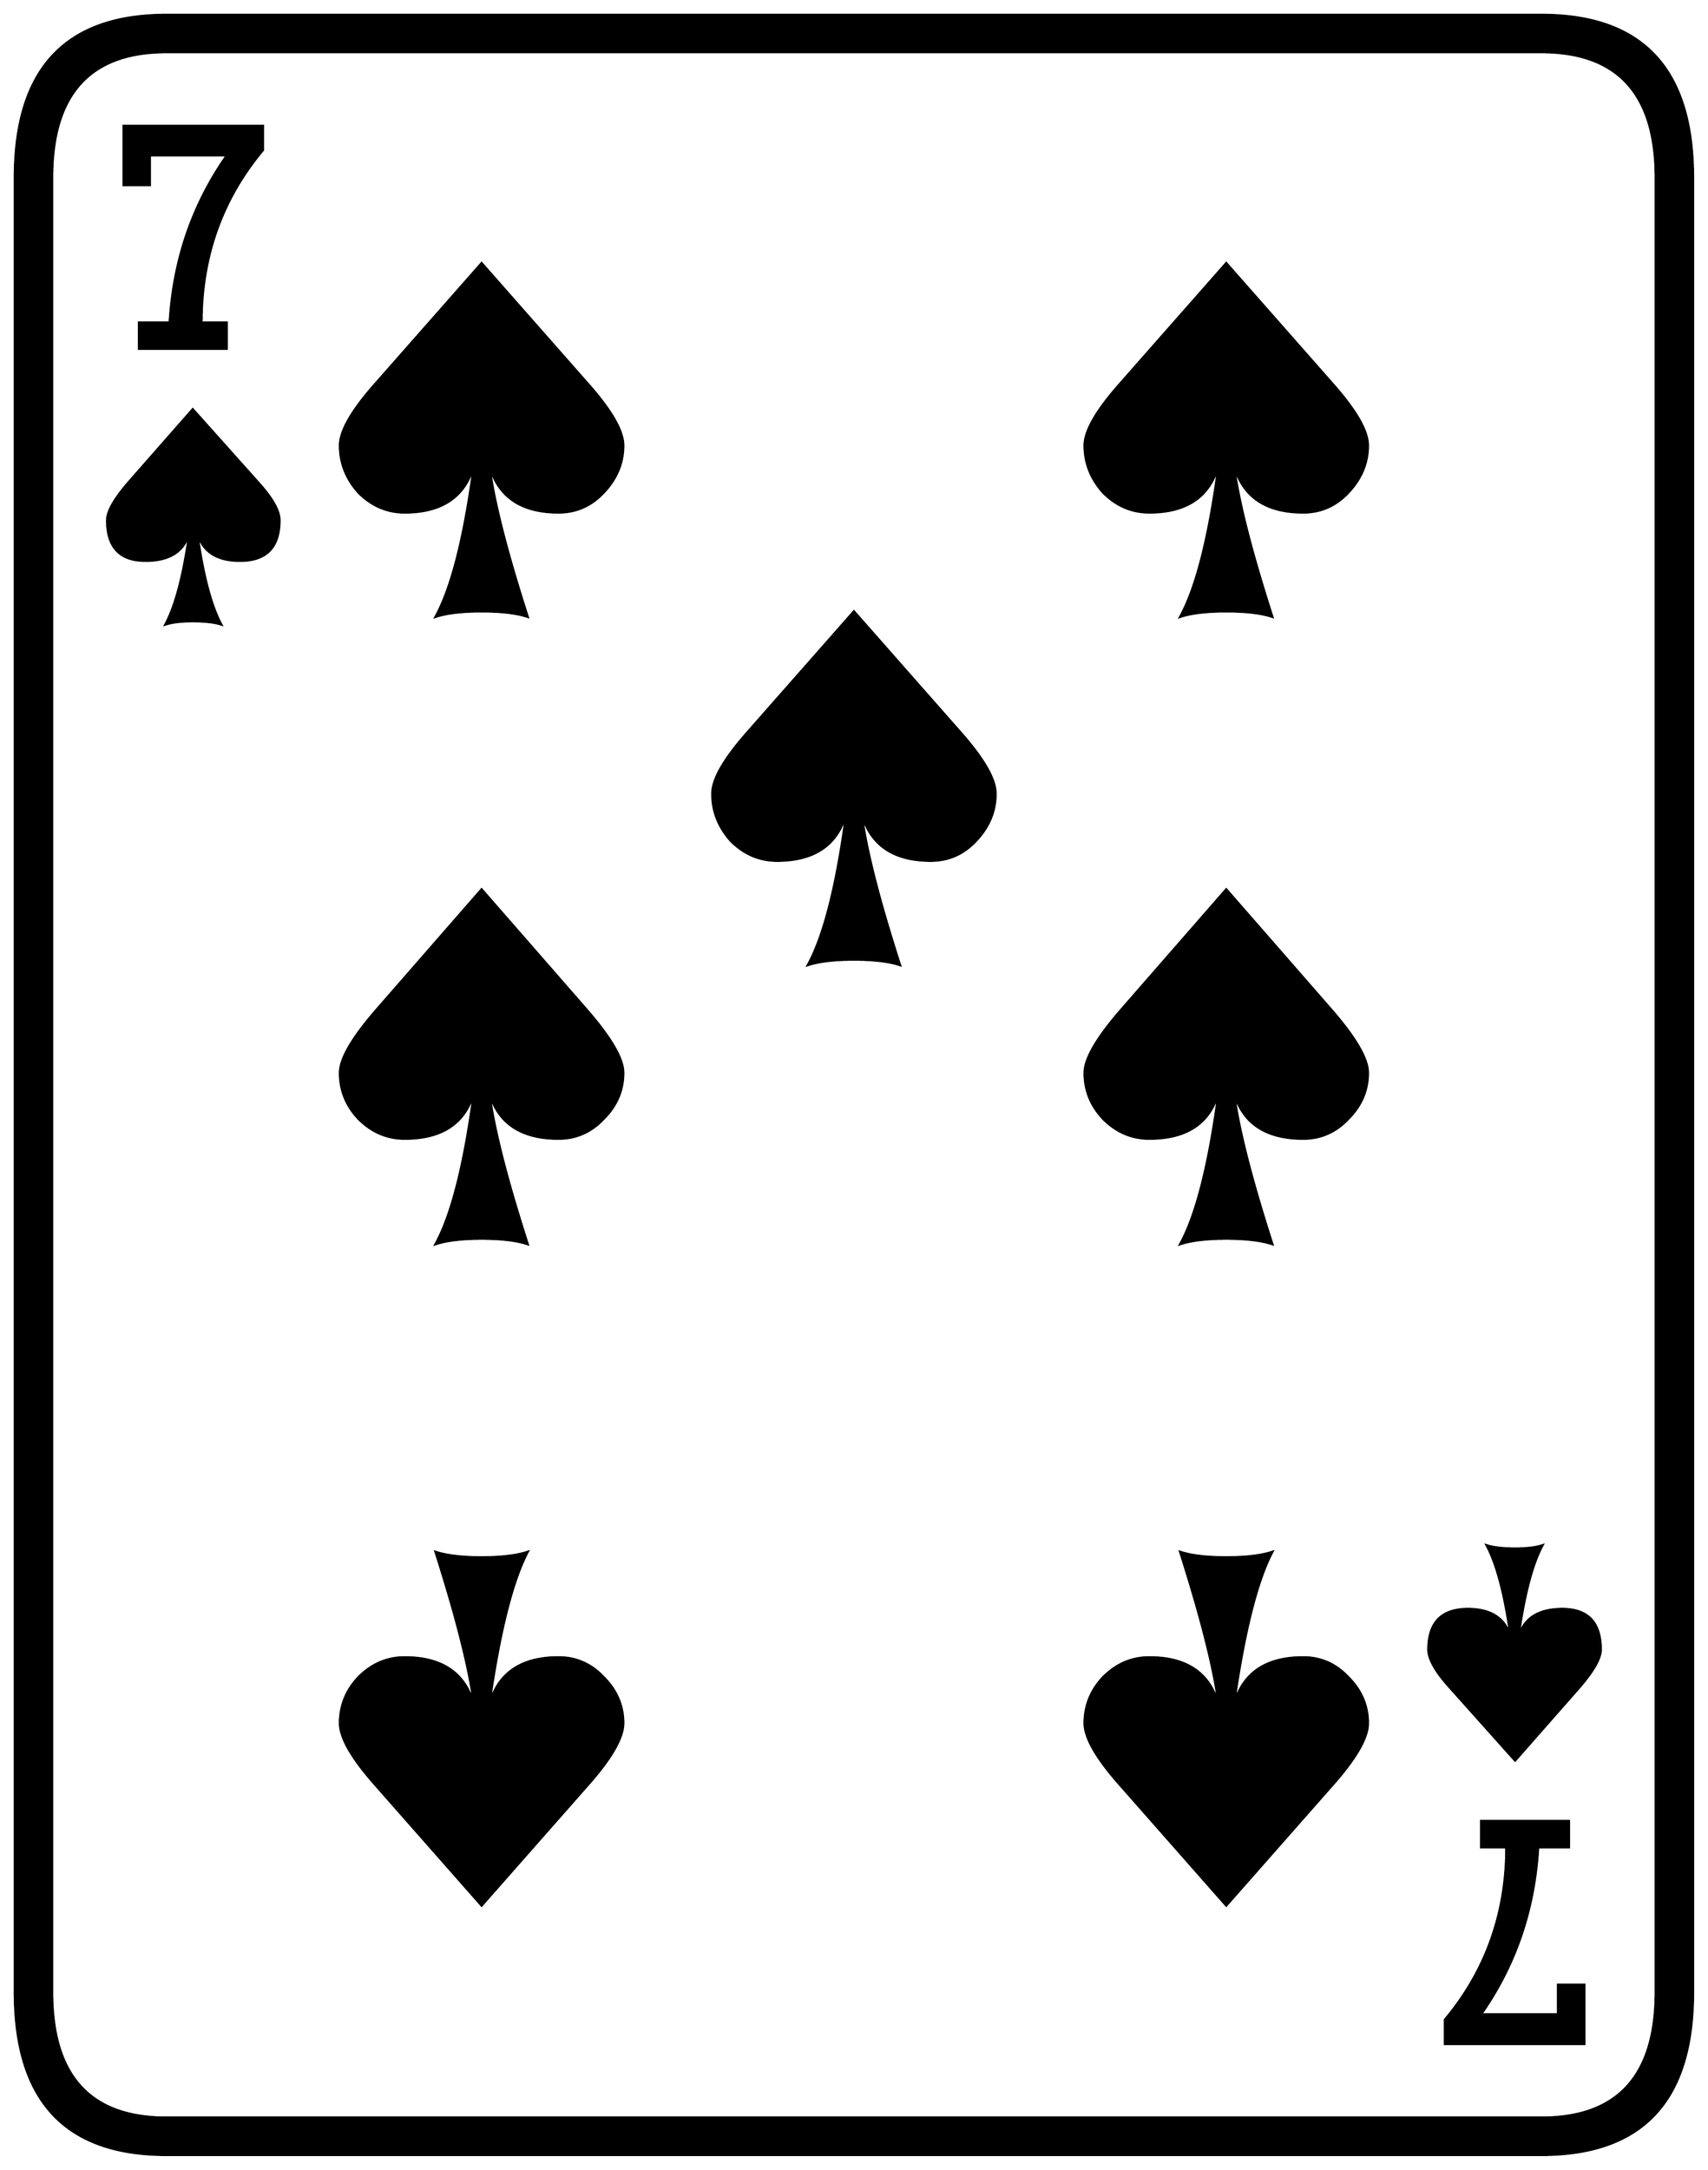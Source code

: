 


\begin{tikzpicture}[y=0.80pt, x=0.80pt, yscale=-1.0, xscale=1.0, inner sep=0pt, outer sep=0pt]
\begin{scope}[shift={(100.0,1706.0)},nonzero rule]
  \path[draw=.,fill=.,line width=1.600pt] (1578.0,244.0) .. controls
    (1578.0,342.667) and (1532.0,392.0) .. (1440.0,392.0) --
    (188.0,392.0) .. controls (96.0,392.0) and (50.0,342.667) ..
    (50.0,244.0) -- (50.0,-1408.0) .. controls (50.0,-1506.667)
    and (96.0,-1556.0) .. (188.0,-1556.0) -- (1440.0,-1556.0) ..
    controls (1532.0,-1556.0) and (1578.0,-1506.667) ..
    (1578.0,-1408.0) -- (1578.0,244.0) -- cycle(1544.0,244.0) --
    (1544.0,-1408.0) .. controls (1544.0,-1484.0) and
    (1509.333,-1522.0) .. (1440.0,-1522.0) -- (188.0,-1522.0) ..
    controls (118.667,-1522.0) and (84.0,-1484.0) ..
    (84.0,-1408.0) -- (84.0,244.0) .. controls (84.0,320.0) and
    (118.667,358.0) .. (188.0,358.0) -- (1440.0,358.0) .. controls
    (1509.333,358.0) and (1544.0,320.0) .. (1544.0,244.0) --
    cycle(1282.0,-1164.0) .. controls (1282.0,-1148.0) and
    (1276.0,-1133.667) .. (1264.0,-1121.0) .. controls
    (1252.667,-1109.0) and (1239.0,-1103.0) .. (1223.0,-1103.0) ..
    controls (1189.0,-1103.0) and (1168.0,-1117.333) ..
    (1160.0,-1146.0) .. controls (1164.0,-1114.0) and
    (1175.667,-1068.0) .. (1195.0,-1008.0) .. controls
    (1185.0,-1011.333) and (1171.0,-1013.0) .. (1153.0,-1013.0) ..
    controls (1135.0,-1013.0) and (1121.0,-1011.333) ..
    (1111.0,-1008.0) .. controls (1125.667,-1034.667) and
    (1137.333,-1080.667) .. (1146.0,-1146.0) .. controls
    (1138.0,-1117.333) and (1117.0,-1103.0) .. (1083.0,-1103.0) ..
    controls (1067.0,-1103.0) and (1053.0,-1109.0) ..
    (1041.0,-1121.0) .. controls (1029.667,-1133.667) and
    (1024.0,-1148.0) .. (1024.0,-1164.0) .. controls
    (1024.0,-1177.333) and (1035.0,-1196.333) .. (1057.0,-1221.0) --
    (1153.0,-1330.0) -- (1249.0,-1221.0) .. controls
    (1271.0,-1196.333) and (1282.0,-1177.333) .. (1282.0,-1164.0) --
    cycle(1282.0,-593.0) .. controls (1282.0,-577.0) and
    (1276.0,-563.0) .. (1264.0,-551.0) .. controls
    (1252.667,-539.0) and (1239.0,-533.0) .. (1223.0,-533.0) ..
    controls (1189.0,-533.0) and (1168.0,-547.0) ..
    (1160.0,-575.0) .. controls (1164.0,-543.0) and
    (1175.667,-497.0) .. (1195.0,-437.0) .. controls
    (1185.0,-440.333) and (1171.0,-442.0) .. (1153.0,-442.0) ..
    controls (1135.0,-442.0) and (1121.0,-440.333) ..
    (1111.0,-437.0) .. controls (1125.667,-463.667) and
    (1137.333,-509.667) .. (1146.0,-575.0) .. controls
    (1138.0,-547.0) and (1117.0,-533.0) .. (1083.0,-533.0) ..
    controls (1067.0,-533.0) and (1053.0,-539.0) ..
    (1041.0,-551.0) .. controls (1029.667,-563.0) and
    (1024.0,-577.0) .. (1024.0,-593.0) .. controls
    (1024.0,-605.667) and (1035.0,-624.667) .. (1057.0,-650.0) --
    (1153.0,-760.0) -- (1249.0,-650.0) .. controls
    (1271.0,-624.667) and (1282.0,-605.667) .. (1282.0,-593.0) --
    cycle(943.0,-847.0) .. controls (943.0,-831.0) and
    (937.0,-816.667) .. (925.0,-804.0) .. controls (913.667,-792.0)
    and (900.0,-786.0) .. (884.0,-786.0) .. controls
    (850.0,-786.0) and (829.0,-800.333) .. (821.0,-829.0) ..
    controls (825.0,-797.0) and (836.667,-751.0) .. (856.0,-691.0)
    .. controls (846.0,-694.333) and (832.0,-696.0) ..
    (814.0,-696.0) .. controls (796.0,-696.0) and (782.0,-694.333)
    .. (772.0,-691.0) .. controls (786.667,-717.667) and
    (798.333,-763.667) .. (807.0,-829.0) .. controls (799.0,-800.333)
    and (778.0,-786.0) .. (744.0,-786.0) .. controls
    (728.0,-786.0) and (714.0,-792.0) .. (702.0,-804.0) ..
    controls (690.667,-816.667) and (685.0,-831.0) .. (685.0,-847.0)
    .. controls (685.0,-860.333) and (696.0,-879.333) ..
    (718.0,-904.0) -- (814.0,-1013.0) -- (910.0,-904.0) ..
    controls (932.0,-879.333) and (943.0,-860.333) .. (943.0,-847.0)
    -- cycle(604.0,-1164.0) .. controls (604.0,-1148.0) and
    (598.0,-1133.667) .. (586.0,-1121.0) .. controls
    (574.667,-1109.0) and (561.0,-1103.0) .. (545.0,-1103.0) ..
    controls (511.0,-1103.0) and (490.0,-1117.333) ..
    (482.0,-1146.0) .. controls (486.0,-1114.0) and
    (497.667,-1068.0) .. (517.0,-1008.0) .. controls
    (507.0,-1011.333) and (493.0,-1013.0) .. (475.0,-1013.0) ..
    controls (457.0,-1013.0) and (443.0,-1011.333) ..
    (433.0,-1008.0) .. controls (447.667,-1034.667) and
    (459.333,-1080.667) .. (468.0,-1146.0) .. controls
    (460.0,-1117.333) and (439.0,-1103.0) .. (405.0,-1103.0) ..
    controls (389.0,-1103.0) and (375.0,-1109.0) ..
    (363.0,-1121.0) .. controls (351.667,-1133.667) and
    (346.0,-1148.0) .. (346.0,-1164.0) .. controls
    (346.0,-1177.333) and (357.0,-1196.333) .. (379.0,-1221.0) --
    (475.0,-1330.0) -- (571.0,-1221.0) .. controls
    (593.0,-1196.333) and (604.0,-1177.333) .. (604.0,-1164.0) --
    cycle(276.0,-1433.0) .. controls (238.667,-1388.333) and
    (220.0,-1336.0) .. (220.0,-1276.0) -- (243.0,-1276.0) --
    (243.0,-1252.0) -- (163.0,-1252.0) -- (163.0,-1276.0) --
    (191.0,-1276.0) .. controls (194.333,-1332.667) and
    (211.667,-1383.333) .. (243.0,-1428.0) -- (173.0,-1428.0) --
    (173.0,-1401.0) -- (149.0,-1401.0) -- (149.0,-1455.0) --
    (276.0,-1455.0) -- (276.0,-1433.0) -- cycle(1494.0,-68.0) ..
    controls (1494.0,-60.0) and (1487.333,-48.333) .. (1474.0,-33.0)
    -- (1416.0,33.0) -- (1357.0,-33.0) .. controls
    (1343.667,-47.667) and (1337.0,-59.333) .. (1337.0,-68.0) ..
    controls (1337.0,-92.667) and (1349.0,-105.0) ..
    (1373.0,-105.0) .. controls (1394.333,-105.0) and
    (1407.333,-96.333) .. (1412.0,-79.0) .. controls (1406.667,-117.667)
    and (1399.333,-145.667) .. (1390.0,-163.0) .. controls
    (1396.0,-161.0) and (1404.667,-160.0) .. (1416.0,-160.0) ..
    controls (1426.667,-160.0) and (1435.0,-161.0) ..
    (1441.0,-163.0) .. controls (1431.667,-145.667) and
    (1424.333,-117.667) .. (1419.0,-79.0) .. controls (1423.667,-96.333)
    and (1437.0,-105.0) .. (1459.0,-105.0) .. controls
    (1482.333,-105.0) and (1494.0,-92.667) .. (1494.0,-68.0) --
    cycle(291.0,-1096.0) .. controls (291.0,-1071.333) and
    (279.0,-1059.0) .. (255.0,-1059.0) .. controls
    (233.667,-1059.0) and (220.667,-1067.667) .. (216.0,-1085.0) ..
    controls (221.333,-1046.333) and (228.667,-1018.333) ..
    (238.0,-1001.0) .. controls (232.0,-1003.0) and
    (223.333,-1004.0) .. (212.0,-1004.0) .. controls
    (201.333,-1004.0) and (193.0,-1003.0) .. (187.0,-1001.0) ..
    controls (196.333,-1018.333) and (203.667,-1046.333) ..
    (209.0,-1085.0) .. controls (204.333,-1067.667) and
    (191.0,-1059.0) .. (169.0,-1059.0) .. controls
    (145.667,-1059.0) and (134.0,-1071.333) .. (134.0,-1096.0) ..
    controls (134.0,-1104.0) and (140.667,-1115.667) ..
    (154.0,-1131.0) -- (212.0,-1197.0) -- (271.0,-1131.0) ..
    controls (284.333,-1116.333) and (291.0,-1104.667) ..
    (291.0,-1096.0) -- cycle(1479.0,291.0) -- (1352.0,291.0) --
    (1352.0,269.0) .. controls (1389.333,224.333) and (1408.0,172.0)
    .. (1408.0,112.0) -- (1385.0,112.0) -- (1385.0,88.0) --
    (1465.0,88.0) -- (1465.0,112.0) -- (1437.0,112.0) ..
    controls (1433.667,168.667) and (1416.333,219.333) .. (1385.0,264.0)
    -- (1455.0,264.0) -- (1455.0,237.0) -- (1479.0,237.0) --
    (1479.0,291.0) -- cycle(1282.0,-1.0) .. controls
    (1282.0,12.333) and (1271.0,31.333) .. (1249.0,56.0) --
    (1153.0,165.0) -- (1057.0,56.0) .. controls (1035.0,31.333)
    and (1024.0,12.333) .. (1024.0,-1.0) .. controls
    (1024.0,-17.0) and (1029.667,-31.0) .. (1041.0,-43.0) ..
    controls (1053.0,-55.0) and (1067.0,-61.0) .. (1083.0,-61.0)
    .. controls (1117.0,-61.0) and (1138.0,-46.667) ..
    (1146.0,-18.0) .. controls (1142.0,-50.0) and (1130.333,-96.333)
    .. (1111.0,-157.0) .. controls (1121.0,-153.667) and
    (1135.0,-152.0) .. (1153.0,-152.0) .. controls
    (1171.0,-152.0) and (1185.0,-153.667) .. (1195.0,-157.0) ..
    controls (1181.0,-130.333) and (1169.333,-84.0) ..
    (1160.0,-18.0) .. controls (1168.0,-46.667) and (1189.0,-61.0)
    .. (1223.0,-61.0) .. controls (1239.0,-61.0) and
    (1252.667,-55.0) .. (1264.0,-43.0) .. controls (1276.0,-31.0)
    and (1282.0,-17.0) .. (1282.0,-1.0) -- cycle(604.0,-593.0)
    .. controls (604.0,-577.0) and (598.0,-563.0) ..
    (586.0,-551.0) .. controls (574.667,-539.0) and (561.0,-533.0)
    .. (545.0,-533.0) .. controls (511.0,-533.0) and
    (490.0,-547.0) .. (482.0,-575.0) .. controls (486.0,-543.0)
    and (497.667,-497.0) .. (517.0,-437.0) .. controls
    (507.0,-440.333) and (493.0,-442.0) .. (475.0,-442.0) ..
    controls (457.0,-442.0) and (443.0,-440.333) .. (433.0,-437.0)
    .. controls (447.667,-463.667) and (459.333,-509.667) ..
    (468.0,-575.0) .. controls (460.0,-547.0) and (439.0,-533.0)
    .. (405.0,-533.0) .. controls (389.0,-533.0) and
    (375.0,-539.0) .. (363.0,-551.0) .. controls (351.667,-563.0)
    and (346.0,-577.0) .. (346.0,-593.0) .. controls
    (346.0,-605.667) and (357.0,-624.667) .. (379.0,-650.0) --
    (475.0,-760.0) -- (571.0,-650.0) .. controls (593.0,-624.667)
    and (604.0,-605.667) .. (604.0,-593.0) -- cycle(604.0,-1.0) ..
    controls (604.0,12.333) and (593.0,31.333) .. (571.0,56.0) --
    (475.0,165.0) -- (379.0,56.0) .. controls (357.0,31.333) and
    (346.0,12.333) .. (346.0,-1.0) .. controls (346.0,-17.0) and
    (351.667,-31.0) .. (363.0,-43.0) .. controls (375.0,-55.0) and
    (389.0,-61.0) .. (405.0,-61.0) .. controls (439.0,-61.0) and
    (460.0,-46.667) .. (468.0,-18.0) .. controls (464.0,-50.0) and
    (452.333,-96.333) .. (433.0,-157.0) .. controls (443.0,-153.667)
    and (457.0,-152.0) .. (475.0,-152.0) .. controls
    (493.0,-152.0) and (507.0,-153.667) .. (517.0,-157.0) ..
    controls (503.0,-130.333) and (491.333,-84.0) .. (482.0,-18.0)
    .. controls (490.0,-46.667) and (511.0,-61.0) .. (545.0,-61.0)
    .. controls (561.0,-61.0) and (574.667,-55.0) .. (586.0,-43.0)
    .. controls (598.0,-31.0) and (604.0,-17.0) .. (604.0,-1.0)
    -- cycle;
\end{scope}

\end{tikzpicture}

